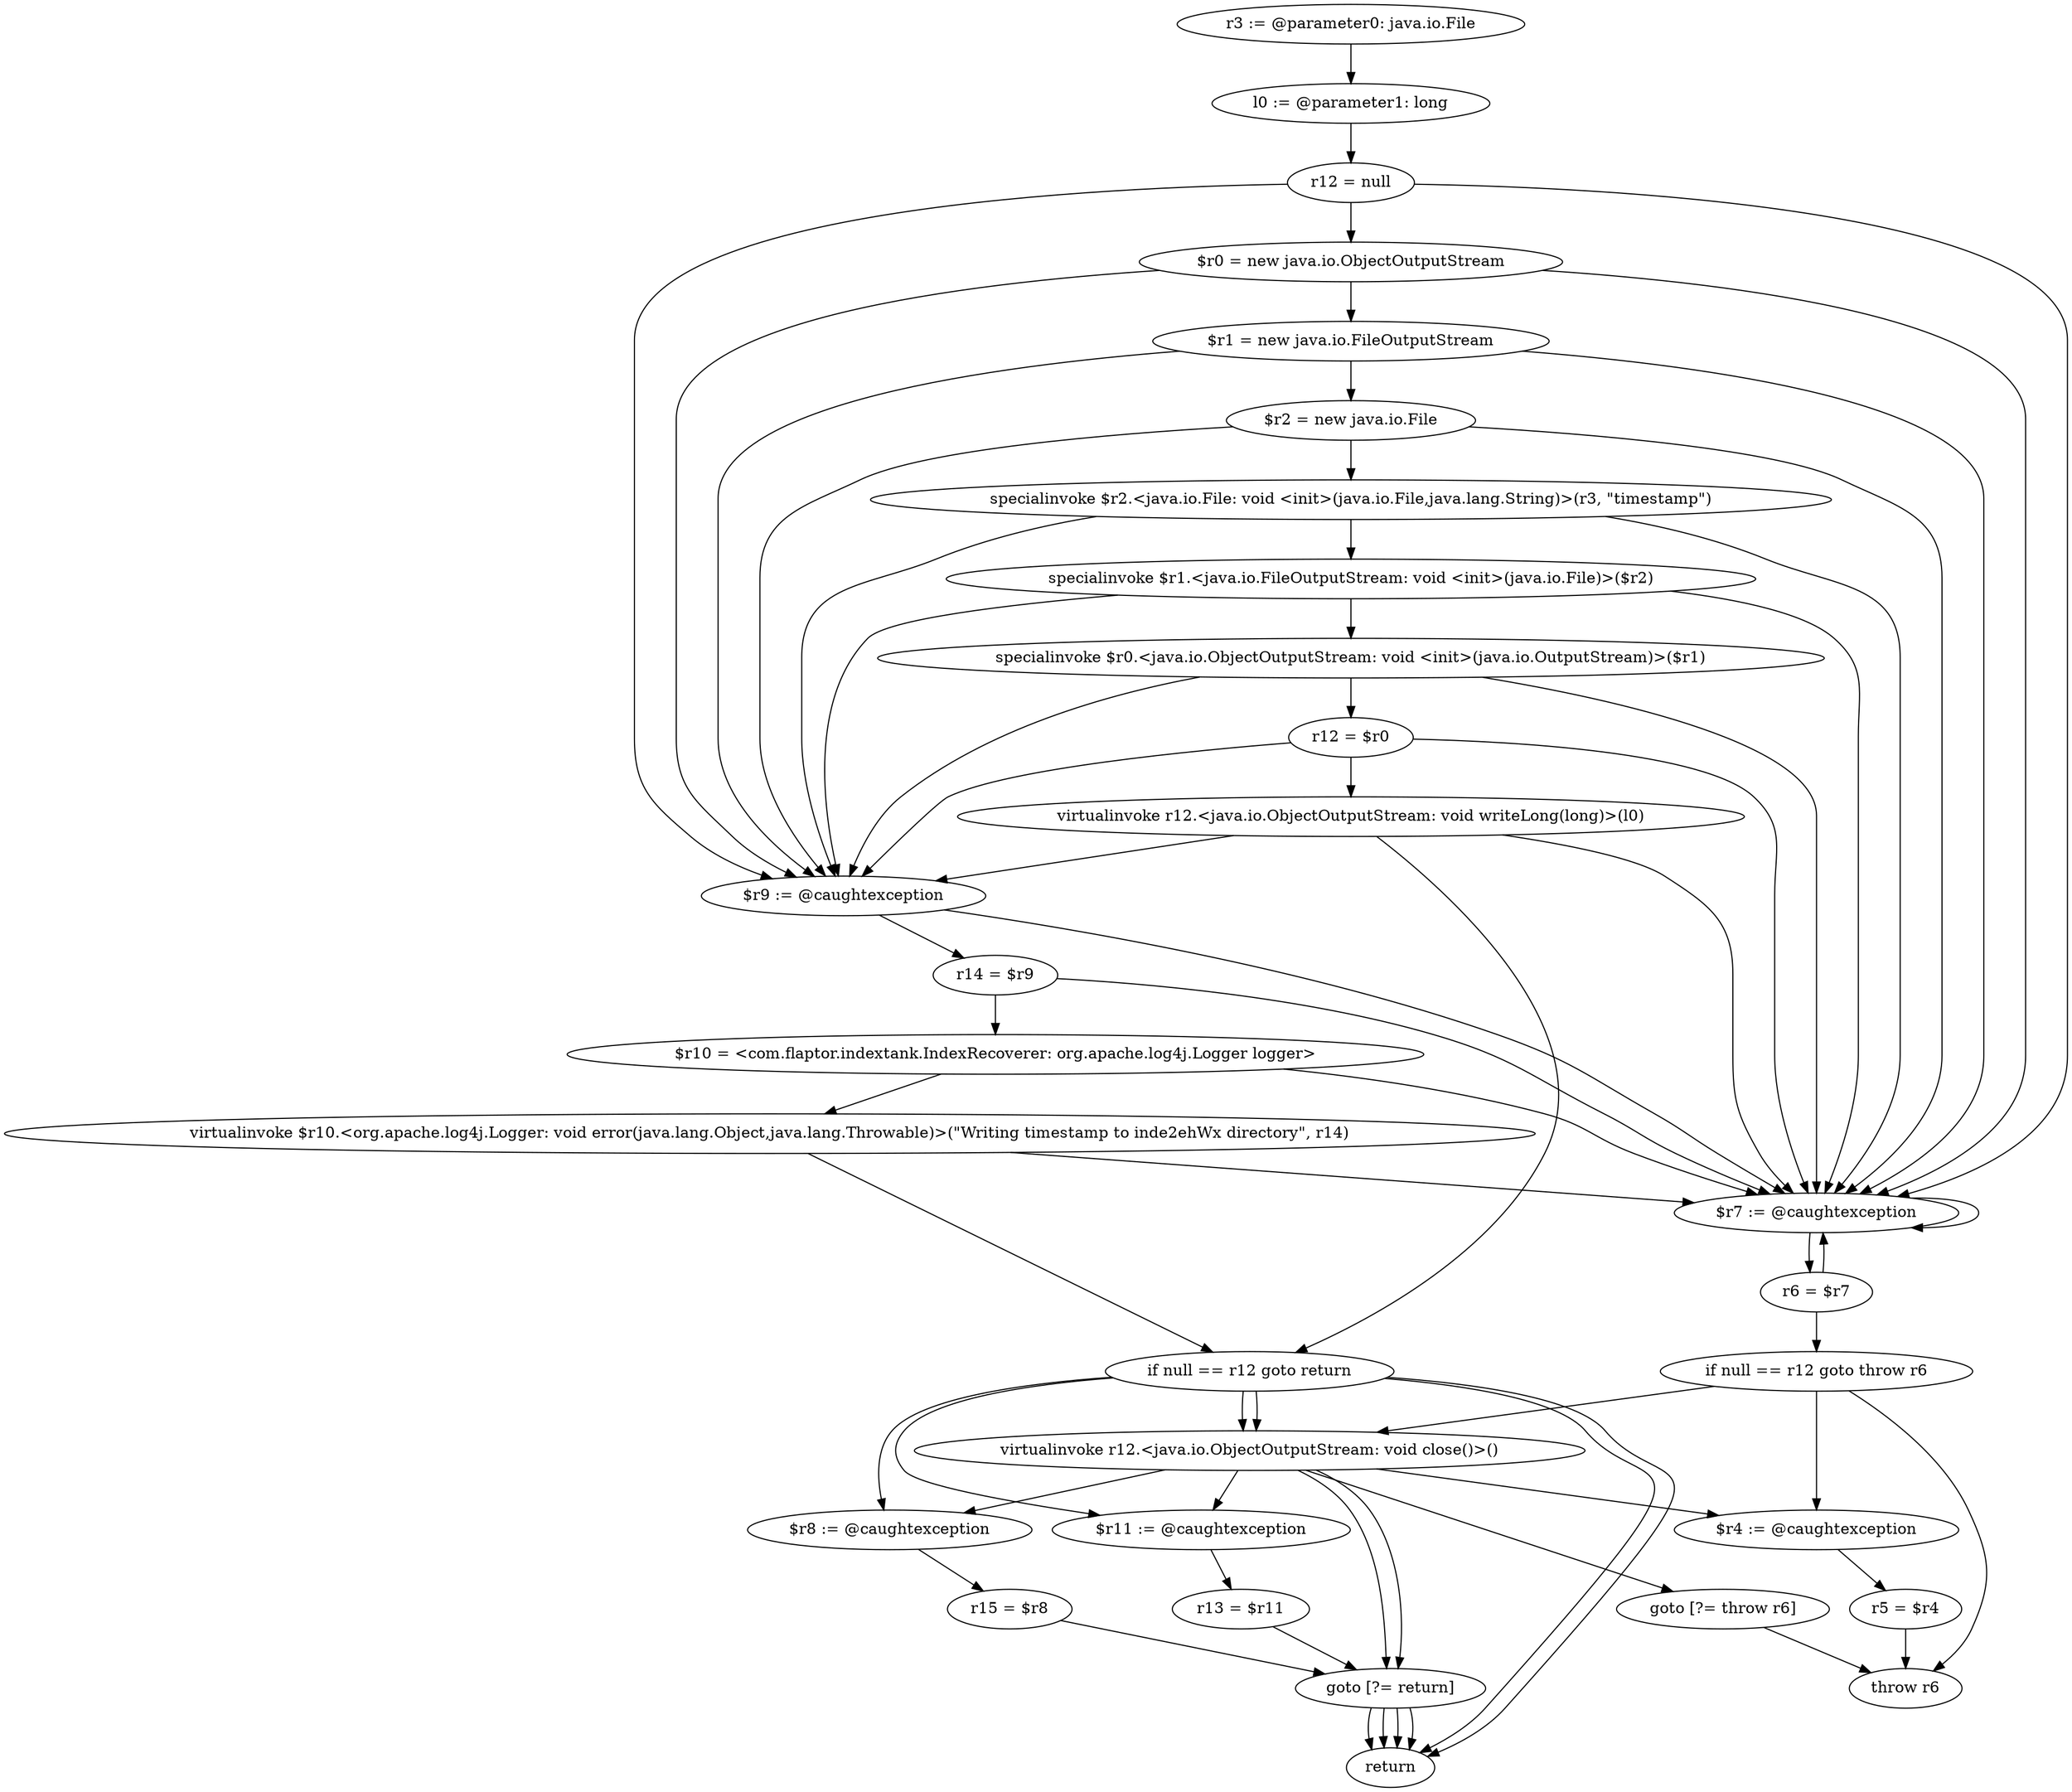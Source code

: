 digraph "unitGraph" {
    "r3 := @parameter0: java.io.File"
    "l0 := @parameter1: long"
    "r12 = null"
    "$r0 = new java.io.ObjectOutputStream"
    "$r1 = new java.io.FileOutputStream"
    "$r2 = new java.io.File"
    "specialinvoke $r2.<java.io.File: void <init>(java.io.File,java.lang.String)>(r3, \"timestamp\")"
    "specialinvoke $r1.<java.io.FileOutputStream: void <init>(java.io.File)>($r2)"
    "specialinvoke $r0.<java.io.ObjectOutputStream: void <init>(java.io.OutputStream)>($r1)"
    "r12 = $r0"
    "virtualinvoke r12.<java.io.ObjectOutputStream: void writeLong(long)>(l0)"
    "if null == r12 goto return"
    "virtualinvoke r12.<java.io.ObjectOutputStream: void close()>()"
    "goto [?= return]"
    "$r11 := @caughtexception"
    "r13 = $r11"
    "$r9 := @caughtexception"
    "r14 = $r9"
    "$r10 = <com.flaptor.indextank.IndexRecoverer: org.apache.log4j.Logger logger>"
    "virtualinvoke $r10.<org.apache.log4j.Logger: void error(java.lang.Object,java.lang.Throwable)>(\"Writing timestamp to inde2ehWx directory\", r14)"
    "$r8 := @caughtexception"
    "r15 = $r8"
    "$r7 := @caughtexception"
    "r6 = $r7"
    "if null == r12 goto throw r6"
    "goto [?= throw r6]"
    "$r4 := @caughtexception"
    "r5 = $r4"
    "throw r6"
    "return"
    "r3 := @parameter0: java.io.File"->"l0 := @parameter1: long";
    "l0 := @parameter1: long"->"r12 = null";
    "r12 = null"->"$r9 := @caughtexception";
    "r12 = null"->"$r7 := @caughtexception";
    "r12 = null"->"$r0 = new java.io.ObjectOutputStream";
    "$r0 = new java.io.ObjectOutputStream"->"$r9 := @caughtexception";
    "$r0 = new java.io.ObjectOutputStream"->"$r7 := @caughtexception";
    "$r0 = new java.io.ObjectOutputStream"->"$r1 = new java.io.FileOutputStream";
    "$r1 = new java.io.FileOutputStream"->"$r9 := @caughtexception";
    "$r1 = new java.io.FileOutputStream"->"$r7 := @caughtexception";
    "$r1 = new java.io.FileOutputStream"->"$r2 = new java.io.File";
    "$r2 = new java.io.File"->"$r9 := @caughtexception";
    "$r2 = new java.io.File"->"$r7 := @caughtexception";
    "$r2 = new java.io.File"->"specialinvoke $r2.<java.io.File: void <init>(java.io.File,java.lang.String)>(r3, \"timestamp\")";
    "specialinvoke $r2.<java.io.File: void <init>(java.io.File,java.lang.String)>(r3, \"timestamp\")"->"$r9 := @caughtexception";
    "specialinvoke $r2.<java.io.File: void <init>(java.io.File,java.lang.String)>(r3, \"timestamp\")"->"$r7 := @caughtexception";
    "specialinvoke $r2.<java.io.File: void <init>(java.io.File,java.lang.String)>(r3, \"timestamp\")"->"specialinvoke $r1.<java.io.FileOutputStream: void <init>(java.io.File)>($r2)";
    "specialinvoke $r1.<java.io.FileOutputStream: void <init>(java.io.File)>($r2)"->"$r9 := @caughtexception";
    "specialinvoke $r1.<java.io.FileOutputStream: void <init>(java.io.File)>($r2)"->"$r7 := @caughtexception";
    "specialinvoke $r1.<java.io.FileOutputStream: void <init>(java.io.File)>($r2)"->"specialinvoke $r0.<java.io.ObjectOutputStream: void <init>(java.io.OutputStream)>($r1)";
    "specialinvoke $r0.<java.io.ObjectOutputStream: void <init>(java.io.OutputStream)>($r1)"->"$r9 := @caughtexception";
    "specialinvoke $r0.<java.io.ObjectOutputStream: void <init>(java.io.OutputStream)>($r1)"->"$r7 := @caughtexception";
    "specialinvoke $r0.<java.io.ObjectOutputStream: void <init>(java.io.OutputStream)>($r1)"->"r12 = $r0";
    "r12 = $r0"->"$r9 := @caughtexception";
    "r12 = $r0"->"$r7 := @caughtexception";
    "r12 = $r0"->"virtualinvoke r12.<java.io.ObjectOutputStream: void writeLong(long)>(l0)";
    "virtualinvoke r12.<java.io.ObjectOutputStream: void writeLong(long)>(l0)"->"$r9 := @caughtexception";
    "virtualinvoke r12.<java.io.ObjectOutputStream: void writeLong(long)>(l0)"->"$r7 := @caughtexception";
    "virtualinvoke r12.<java.io.ObjectOutputStream: void writeLong(long)>(l0)"->"if null == r12 goto return";
    "if null == r12 goto return"->"virtualinvoke r12.<java.io.ObjectOutputStream: void close()>()";
    "if null == r12 goto return"->"return";
    "if null == r12 goto return"->"$r11 := @caughtexception";
    "virtualinvoke r12.<java.io.ObjectOutputStream: void close()>()"->"goto [?= return]";
    "virtualinvoke r12.<java.io.ObjectOutputStream: void close()>()"->"$r11 := @caughtexception";
    "goto [?= return]"->"return";
    "$r11 := @caughtexception"->"r13 = $r11";
    "r13 = $r11"->"goto [?= return]";
    "goto [?= return]"->"return";
    "$r9 := @caughtexception"->"r14 = $r9";
    "$r9 := @caughtexception"->"$r7 := @caughtexception";
    "r14 = $r9"->"$r10 = <com.flaptor.indextank.IndexRecoverer: org.apache.log4j.Logger logger>";
    "r14 = $r9"->"$r7 := @caughtexception";
    "$r10 = <com.flaptor.indextank.IndexRecoverer: org.apache.log4j.Logger logger>"->"virtualinvoke $r10.<org.apache.log4j.Logger: void error(java.lang.Object,java.lang.Throwable)>(\"Writing timestamp to inde2ehWx directory\", r14)";
    "$r10 = <com.flaptor.indextank.IndexRecoverer: org.apache.log4j.Logger logger>"->"$r7 := @caughtexception";
    "virtualinvoke $r10.<org.apache.log4j.Logger: void error(java.lang.Object,java.lang.Throwable)>(\"Writing timestamp to inde2ehWx directory\", r14)"->"if null == r12 goto return";
    "virtualinvoke $r10.<org.apache.log4j.Logger: void error(java.lang.Object,java.lang.Throwable)>(\"Writing timestamp to inde2ehWx directory\", r14)"->"$r7 := @caughtexception";
    "if null == r12 goto return"->"virtualinvoke r12.<java.io.ObjectOutputStream: void close()>()";
    "if null == r12 goto return"->"return";
    "if null == r12 goto return"->"$r8 := @caughtexception";
    "virtualinvoke r12.<java.io.ObjectOutputStream: void close()>()"->"goto [?= return]";
    "virtualinvoke r12.<java.io.ObjectOutputStream: void close()>()"->"$r8 := @caughtexception";
    "goto [?= return]"->"return";
    "$r8 := @caughtexception"->"r15 = $r8";
    "r15 = $r8"->"goto [?= return]";
    "goto [?= return]"->"return";
    "$r7 := @caughtexception"->"r6 = $r7";
    "$r7 := @caughtexception"->"$r7 := @caughtexception";
    "r6 = $r7"->"if null == r12 goto throw r6";
    "r6 = $r7"->"$r7 := @caughtexception";
    "if null == r12 goto throw r6"->"virtualinvoke r12.<java.io.ObjectOutputStream: void close()>()";
    "if null == r12 goto throw r6"->"throw r6";
    "if null == r12 goto throw r6"->"$r4 := @caughtexception";
    "virtualinvoke r12.<java.io.ObjectOutputStream: void close()>()"->"goto [?= throw r6]";
    "virtualinvoke r12.<java.io.ObjectOutputStream: void close()>()"->"$r4 := @caughtexception";
    "goto [?= throw r6]"->"throw r6";
    "$r4 := @caughtexception"->"r5 = $r4";
    "r5 = $r4"->"throw r6";
}
